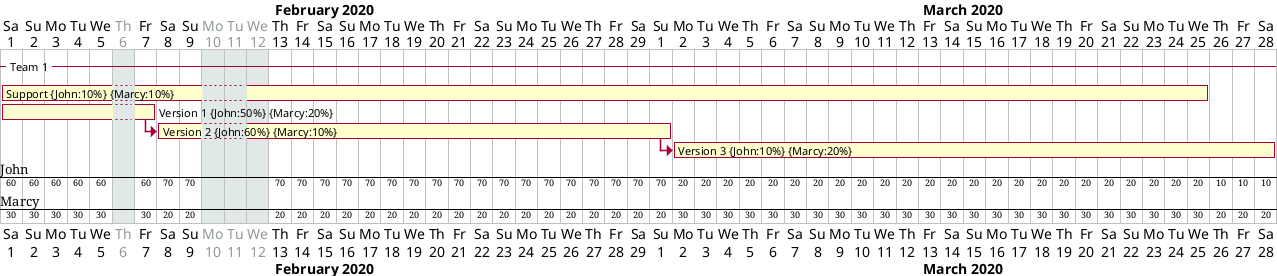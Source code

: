 @startgantt Samples

    ' ================================= TWEAKS =================================
    skin rose
    skinparam classFontName Calibri
    skinparam shadowing false
    ' --------------------------------------------------------------------------

    'Can be daily, weekly, or monthly
    ganttscale daily

    2020/02/06 is closed
    2020/02/10 to 2020/02/12 is closed

    Project starts 2020-02-01

    -- Team 1 --
    [Support] as [s] on {John:10%} {Marcy:10%} lasts 10 days
    [Version 1] as [V1] on {John:50%} {Marcy:20%} lasts 4 days
    then [Version 2] as [V2] on {John:60%} {Marcy:10%} lasts 14 days
    then [Version 3] as [V3] on {John:10%} {Marcy:20%} lasts 8 days

    {John} is off on 2020-02-06
    {Marcy} is off on 2020-02-06

    {John} is off on 2020-02-10 to 2020-02-12
    {Marcy} is off on 2020-02-10 to 2020-02-12
    
@endgantt